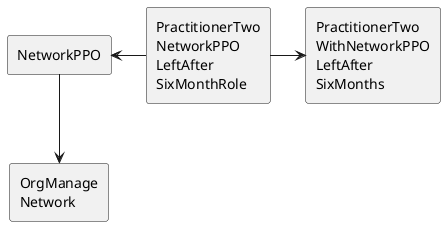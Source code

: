 @startuml

agent "NetworkPPO" as NetworkPPO
agent "OrgManage\nNetwork" as OrgManageNetwork
agent "PractitionerTwo\nWithNetworkPPO\nLeftAfter\nSixMonths" as PractitionerTwoWithNetworkPPOLeftAfterSixMonths
agent "PractitionerTwo\nNetworkPPO\nLeftAfter\nSixMonthRole" as PractitionerTwoNetworkPPOLeftAfterSixMonthRole

PractitionerTwoNetworkPPOLeftAfterSixMonthRole -right-> PractitionerTwoWithNetworkPPOLeftAfterSixMonths
PractitionerTwoNetworkPPOLeftAfterSixMonthRole -left-> NetworkPPO
NetworkPPO -down-> OrgManageNetwork

@enduml